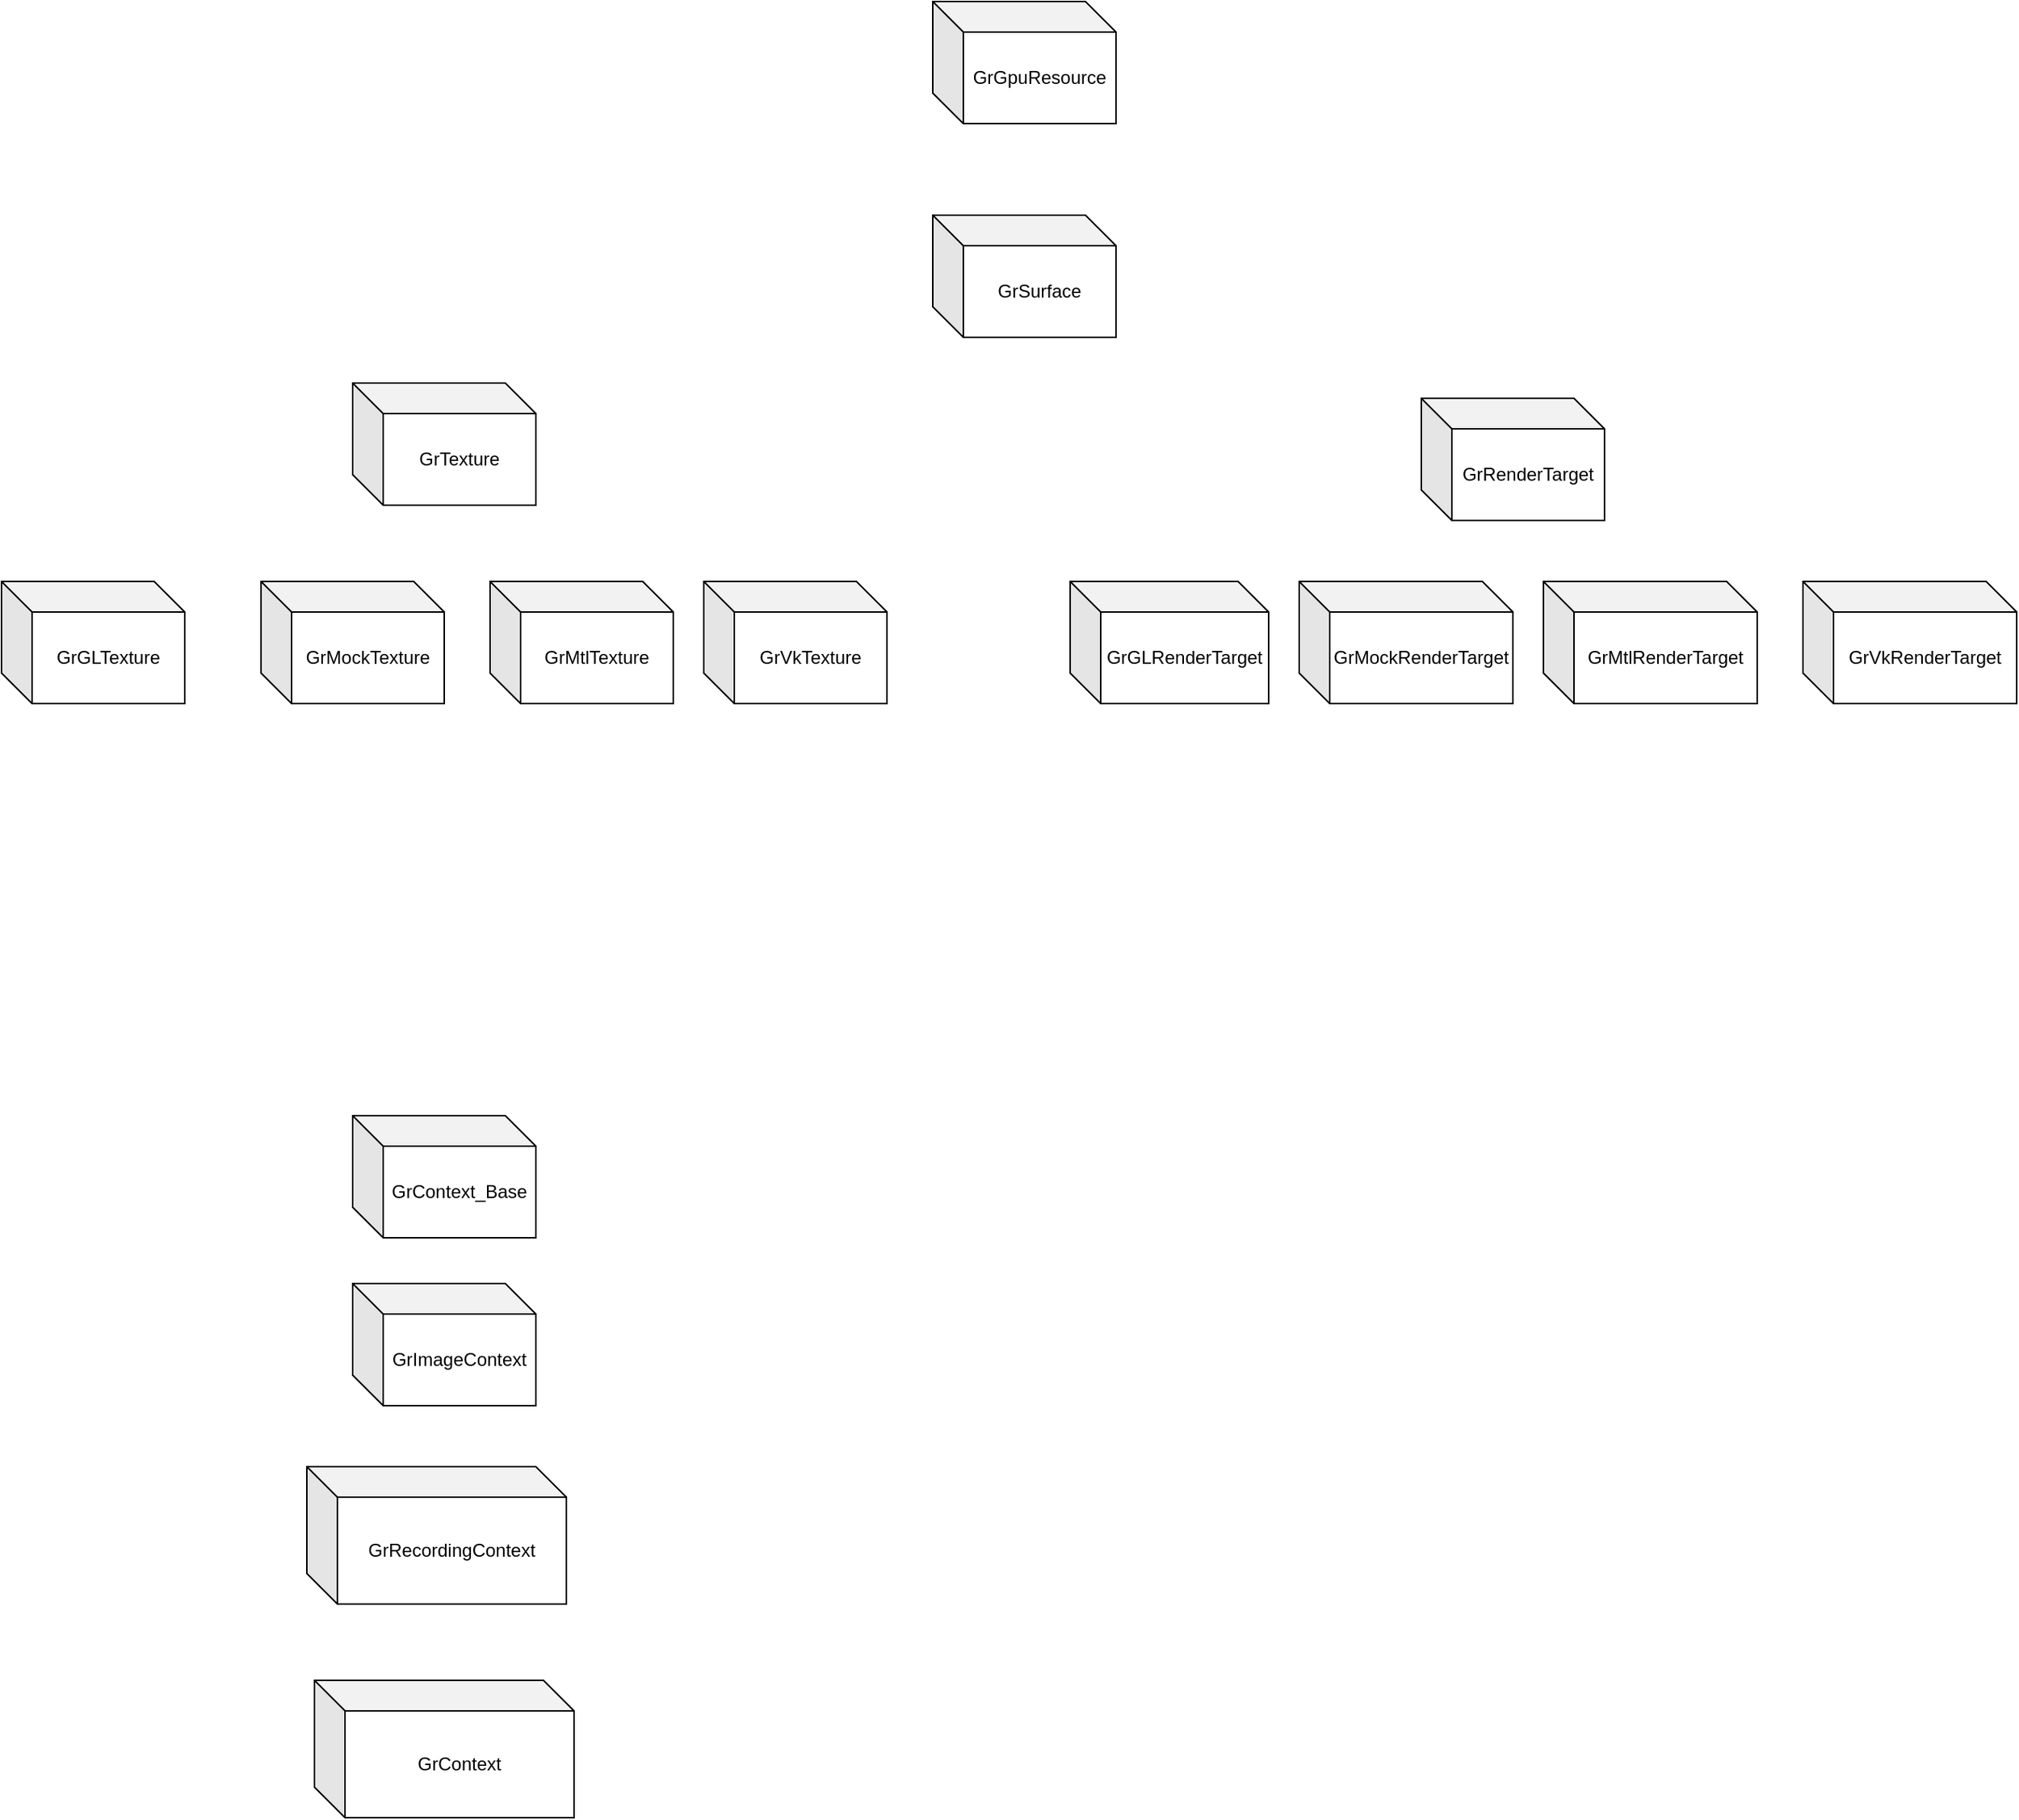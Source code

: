 <mxfile version="28.2.5">
  <diagram name="第 1 页" id="6sJxwS92cMLdUuXCLAzA">
    <mxGraphModel dx="2610" dy="939" grid="1" gridSize="10" guides="1" tooltips="1" connect="1" arrows="1" fold="1" page="1" pageScale="1" pageWidth="827" pageHeight="1169" math="0" shadow="0">
      <root>
        <mxCell id="0" />
        <mxCell id="1" parent="0" />
        <mxCell id="3KPFgr4m8nUXZytFdCF3-1" value="GrSurface" style="shape=cube;whiteSpace=wrap;html=1;boundedLbl=1;backgroundOutline=1;darkOpacity=0.05;darkOpacity2=0.1;" parent="1" vertex="1">
          <mxGeometry x="320" y="160" width="120" height="80" as="geometry" />
        </mxCell>
        <mxCell id="3KPFgr4m8nUXZytFdCF3-2" value="GrGpuResource" style="shape=cube;whiteSpace=wrap;html=1;boundedLbl=1;backgroundOutline=1;darkOpacity=0.05;darkOpacity2=0.1;" parent="1" vertex="1">
          <mxGeometry x="320" y="20" width="120" height="80" as="geometry" />
        </mxCell>
        <mxCell id="3KPFgr4m8nUXZytFdCF3-3" value="GrTexture" style="shape=cube;whiteSpace=wrap;html=1;boundedLbl=1;backgroundOutline=1;darkOpacity=0.05;darkOpacity2=0.1;" parent="1" vertex="1">
          <mxGeometry x="-60" y="270" width="120" height="80" as="geometry" />
        </mxCell>
        <mxCell id="3KPFgr4m8nUXZytFdCF3-4" value="GrRenderTarget" style="shape=cube;whiteSpace=wrap;html=1;boundedLbl=1;backgroundOutline=1;darkOpacity=0.05;darkOpacity2=0.1;" parent="1" vertex="1">
          <mxGeometry x="640" y="280" width="120" height="80" as="geometry" />
        </mxCell>
        <mxCell id="3KPFgr4m8nUXZytFdCF3-5" value="GrGLRenderTarget" style="shape=cube;whiteSpace=wrap;html=1;boundedLbl=1;backgroundOutline=1;darkOpacity=0.05;darkOpacity2=0.1;" parent="1" vertex="1">
          <mxGeometry x="410" y="400" width="130" height="80" as="geometry" />
        </mxCell>
        <mxCell id="3KPFgr4m8nUXZytFdCF3-6" value="GrMockRenderTarget" style="shape=cube;whiteSpace=wrap;html=1;boundedLbl=1;backgroundOutline=1;darkOpacity=0.05;darkOpacity2=0.1;" parent="1" vertex="1">
          <mxGeometry x="560" y="400" width="140" height="80" as="geometry" />
        </mxCell>
        <mxCell id="3KPFgr4m8nUXZytFdCF3-7" value="GrMtlRenderTarget" style="shape=cube;whiteSpace=wrap;html=1;boundedLbl=1;backgroundOutline=1;darkOpacity=0.05;darkOpacity2=0.1;" parent="1" vertex="1">
          <mxGeometry x="720" y="400" width="140" height="80" as="geometry" />
        </mxCell>
        <mxCell id="3KPFgr4m8nUXZytFdCF3-8" value="GrVkRenderTarget" style="shape=cube;whiteSpace=wrap;html=1;boundedLbl=1;backgroundOutline=1;darkOpacity=0.05;darkOpacity2=0.1;" parent="1" vertex="1">
          <mxGeometry x="890" y="400" width="140" height="80" as="geometry" />
        </mxCell>
        <mxCell id="3KPFgr4m8nUXZytFdCF3-9" value="GrGLTexture" style="shape=cube;whiteSpace=wrap;html=1;boundedLbl=1;backgroundOutline=1;darkOpacity=0.05;darkOpacity2=0.1;" parent="1" vertex="1">
          <mxGeometry x="-290" y="400" width="120" height="80" as="geometry" />
        </mxCell>
        <mxCell id="3KPFgr4m8nUXZytFdCF3-10" value="GrMockTexture" style="shape=cube;whiteSpace=wrap;html=1;boundedLbl=1;backgroundOutline=1;darkOpacity=0.05;darkOpacity2=0.1;" parent="1" vertex="1">
          <mxGeometry x="-120" y="400" width="120" height="80" as="geometry" />
        </mxCell>
        <mxCell id="3KPFgr4m8nUXZytFdCF3-11" value="GrMtlTexture" style="shape=cube;whiteSpace=wrap;html=1;boundedLbl=1;backgroundOutline=1;darkOpacity=0.05;darkOpacity2=0.1;" parent="1" vertex="1">
          <mxGeometry x="30" y="400" width="120" height="80" as="geometry" />
        </mxCell>
        <mxCell id="3KPFgr4m8nUXZytFdCF3-12" value="GrVkTexture" style="shape=cube;whiteSpace=wrap;html=1;boundedLbl=1;backgroundOutline=1;darkOpacity=0.05;darkOpacity2=0.1;" parent="1" vertex="1">
          <mxGeometry x="170" y="400" width="120" height="80" as="geometry" />
        </mxCell>
        <mxCell id="3KPFgr4m8nUXZytFdCF3-13" value="GrContext_Base" style="shape=cube;whiteSpace=wrap;html=1;boundedLbl=1;backgroundOutline=1;darkOpacity=0.05;darkOpacity2=0.1;" parent="1" vertex="1">
          <mxGeometry x="-60" y="750" width="120" height="80" as="geometry" />
        </mxCell>
        <mxCell id="3KPFgr4m8nUXZytFdCF3-14" value="GrImageContext" style="shape=cube;whiteSpace=wrap;html=1;boundedLbl=1;backgroundOutline=1;darkOpacity=0.05;darkOpacity2=0.1;" parent="1" vertex="1">
          <mxGeometry x="-60" y="860" width="120" height="80" as="geometry" />
        </mxCell>
        <mxCell id="3KPFgr4m8nUXZytFdCF3-15" value="GrRecordingContext" style="shape=cube;whiteSpace=wrap;html=1;boundedLbl=1;backgroundOutline=1;darkOpacity=0.05;darkOpacity2=0.1;" parent="1" vertex="1">
          <mxGeometry x="-90" y="980" width="170" height="90" as="geometry" />
        </mxCell>
        <mxCell id="3KPFgr4m8nUXZytFdCF3-16" value="GrContext" style="shape=cube;whiteSpace=wrap;html=1;boundedLbl=1;backgroundOutline=1;darkOpacity=0.05;darkOpacity2=0.1;" parent="1" vertex="1">
          <mxGeometry x="-85" y="1120" width="170" height="90" as="geometry" />
        </mxCell>
      </root>
    </mxGraphModel>
  </diagram>
</mxfile>
